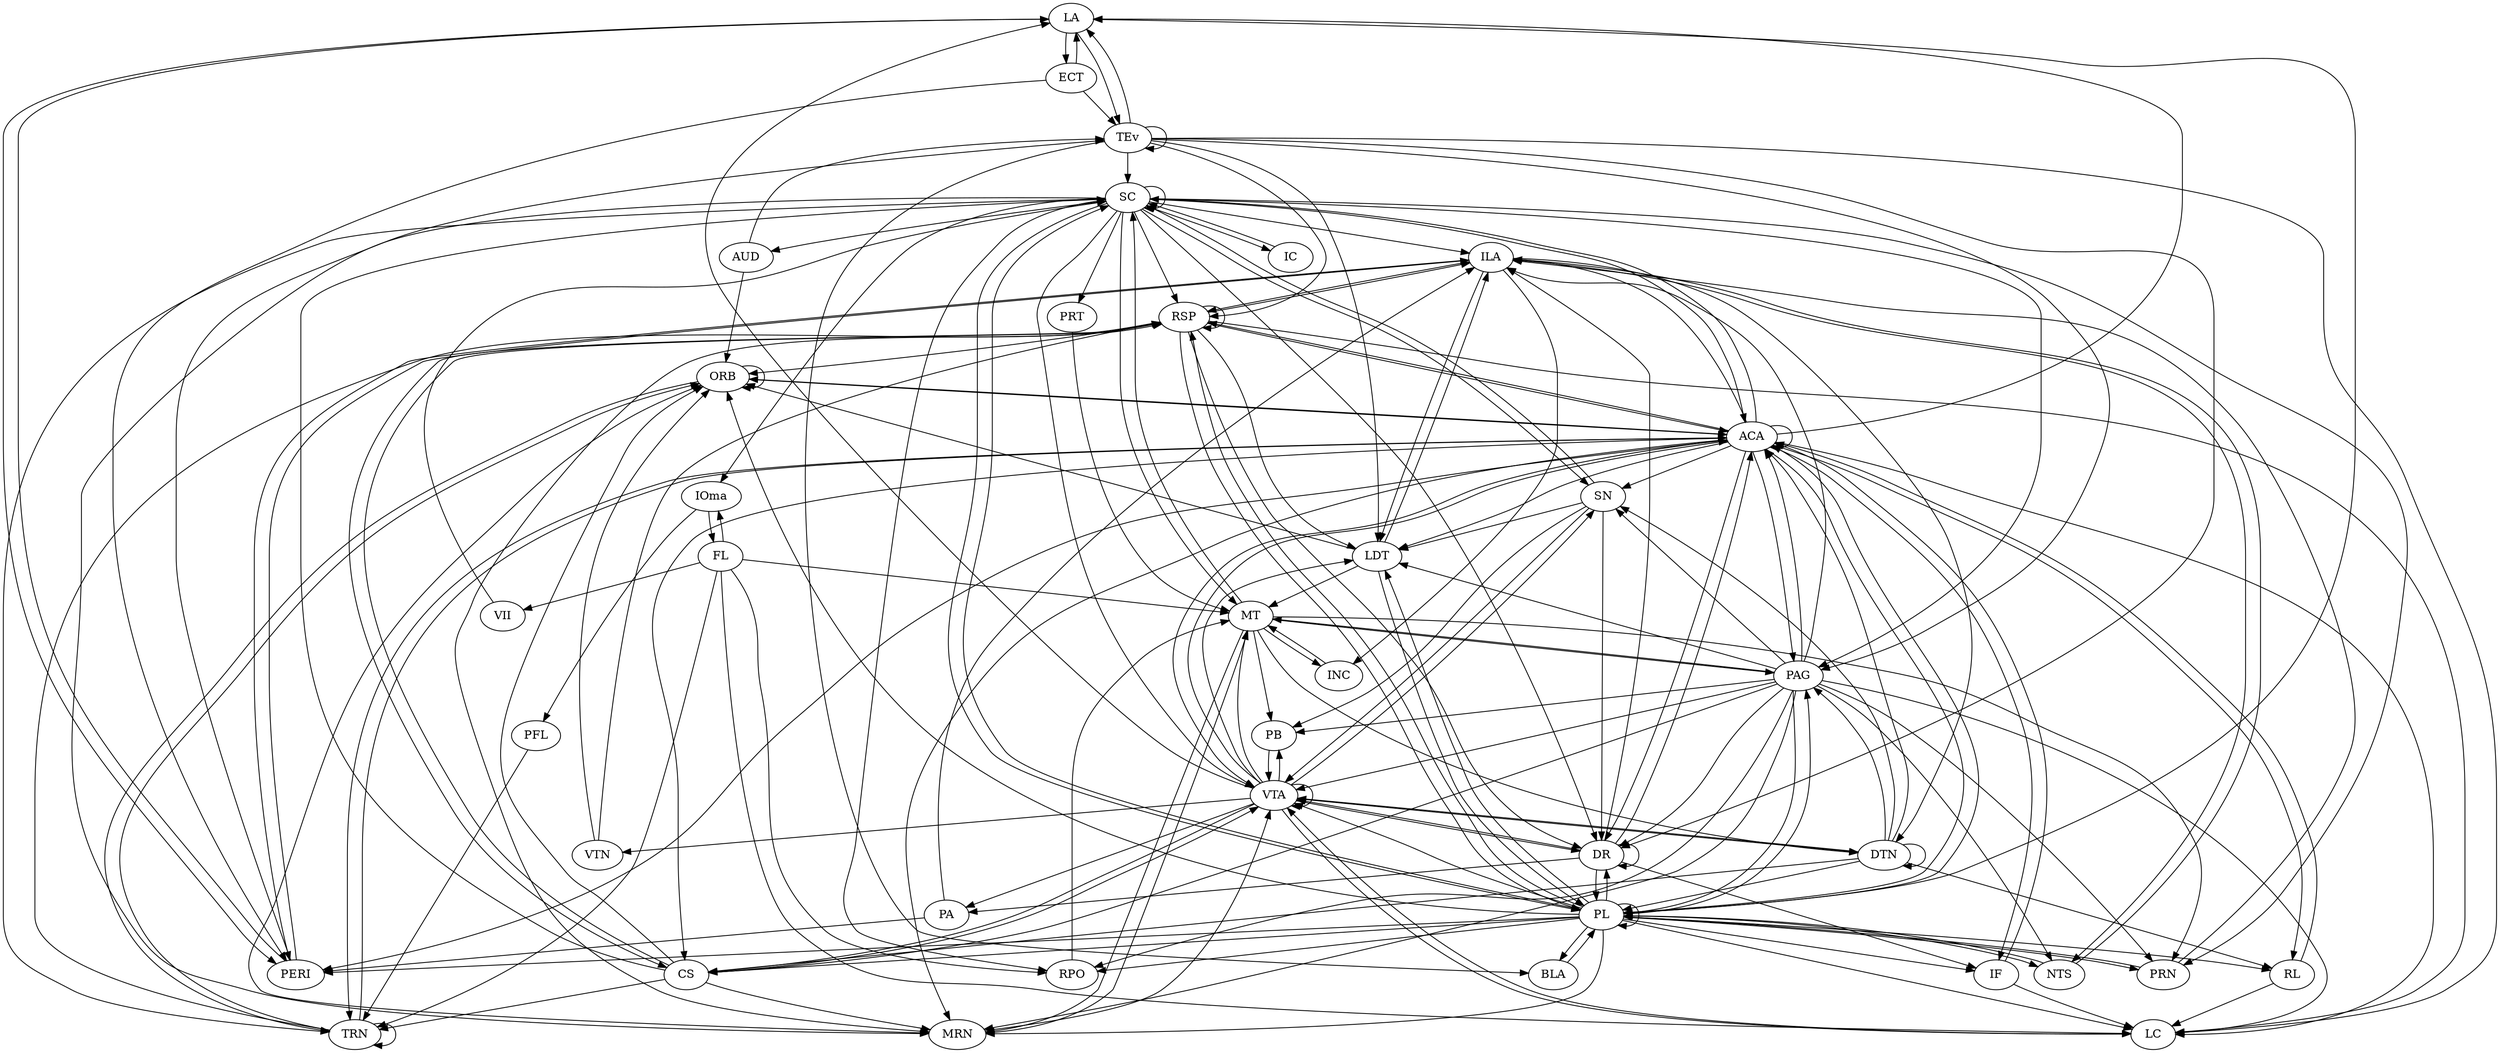 digraph cluster_0 {
graph[overlap=false];

	LA -> ECT;
	LA -> PERI;
	LA -> TEv;
	ECT -> LA;
	ECT -> PERI;
	ECT -> TEv;
	PERI -> LA;
	PERI -> TEv;
	PERI -> ILA;
	TEv -> LA;
	TEv -> TEv;
	TEv -> BLA;
	TEv -> PAG;
	TEv -> RSP;
	TEv -> LDT;
	TEv -> DR;
	TEv -> LC;
	TEv -> SC;
	PA -> PERI;
	PA -> ILA;
	ILA -> PERI;
	ILA -> RSP;
	ILA -> LDT;
	ILA -> NTS;
	ILA -> DTN;
	ILA -> INC;
	BLA -> PL;
	PL -> LA;
	PL -> PERI;
	PL -> BLA;
	PL -> PL;
	PL -> PAG;
	PL -> RSP;
	PL -> MRN;
	PL -> LDT;
	PL -> PRN;
	PL -> IF;
	PL -> RL;
	PL -> DR;
	PL -> RPO;
	PL -> VTA;
	PL -> CS;
	PL -> ACA;
	PL -> LC;
	PL -> ORB;
	PL -> NTS;
	PL -> SC;
	PAG -> ILA;
	PAG -> PL;
	PAG -> MRN;
	PAG -> LDT;
	PAG -> PRN;
	PAG -> DR;
	PAG -> RPO;
	PAG -> VTA;
	PAG -> CS;
	PAG -> ACA;
	PAG -> LC;
	PAG -> NTS;
	PAG -> SN;
	PAG -> PB;
	PAG -> MT;
	RSP -> ILA;
	RSP -> PL;
	RSP -> RSP;
	RSP -> MRN;
	RSP -> LDT;
	RSP -> DR;
	RSP -> CS;
	RSP -> ACA;
	RSP -> LC;
	RSP -> ORB;
	MRN -> VTA;
	MRN -> ORB;
	MRN -> MT;
	LDT -> ILA;
	LDT -> PL;
	LDT -> ORB;
	LDT -> MT;
	PRN -> ILA;
	PRN -> PL;
	IF -> ACA;
	IF -> LC;
	RL -> ACA;
	RL -> LC;
	DR -> PA;
	DR -> ILA;
	DR -> PL;
	DR -> IF;
	DR -> DR;
	DR -> VTA;
	DR -> ACA;
	RPO -> MT;
	VTA -> LA;
	VTA -> PA;
	VTA -> LDT;
	VTA -> DR;
	VTA -> VTA;
	VTA -> CS;
	VTA -> ACA;
	VTA -> LC;
	VTA -> DTN;
	VTA -> SN;
	VTA -> PB;
	VTA -> MT;
	VTA -> VTN;
	CS -> RSP;
	CS -> MRN;
	CS -> VTA;
	CS -> ORB;
	CS -> SC;
	CS -> TRN;
	ACA -> LA;
	ACA -> PERI;
	ACA -> ILA;
	ACA -> PL;
	ACA -> PAG;
	ACA -> RSP;
	ACA -> MRN;
	ACA -> LDT;
	ACA -> IF;
	ACA -> RL;
	ACA -> DR;
	ACA -> VTA;
	ACA -> CS;
	ACA -> ACA;
	ACA -> LC;
	ACA -> ORB;
	ACA -> SC;
	ACA -> TRN;
	ACA -> SN;
	LC -> VTA;
	ORB -> ACA;
	ORB -> ORB;
	ORB -> TRN;
	NTS -> ILA;
	NTS -> PL;
	SC -> ILA;
	SC -> PL;
	SC -> PAG;
	SC -> RSP;
	SC -> MRN;
	SC -> PRN;
	SC -> DR;
	SC -> RPO;
	SC -> VTA;
	SC -> ACA;
	SC -> SC;
	SC -> AUD;
	SC -> TRN;
	SC -> SN;
	SC -> MT;
	SC -> IOma;
	SC -> IC;
	SC -> PRT;
	AUD -> TEv;
	AUD -> ORB;
	DTN -> PL;
	DTN -> PAG;
	DTN -> RL;
	DTN -> VTA;
	DTN -> CS;
	DTN -> ACA;
	DTN -> DTN;
	DTN -> SN;
	INC -> MT;
	TRN -> RSP;
	TRN -> ACA;
	TRN -> ORB;
	TRN -> TRN;
	SN -> LDT;
	SN -> DR;
	SN -> VTA;
	SN -> SC;
	SN -> PB;
	VII -> SC;
	PB -> VTA;
	MT -> PAG;
	MT -> MRN;
	MT -> PRN;
	MT -> SC;
	MT -> DTN;
	MT -> INC;
	MT -> PB;
	VTN -> RSP;
	VTN -> ORB;
	PFL -> TRN;
	IOma -> PFL;
	IOma -> FL;
	FL -> RPO;
	FL -> LC;
	FL -> TRN;
	FL -> VII;
	FL -> MT;
	FL -> IOma;
	IC -> SC;
	PRT -> MT;
}
digraph scc_map {
	cluster_0;
}
